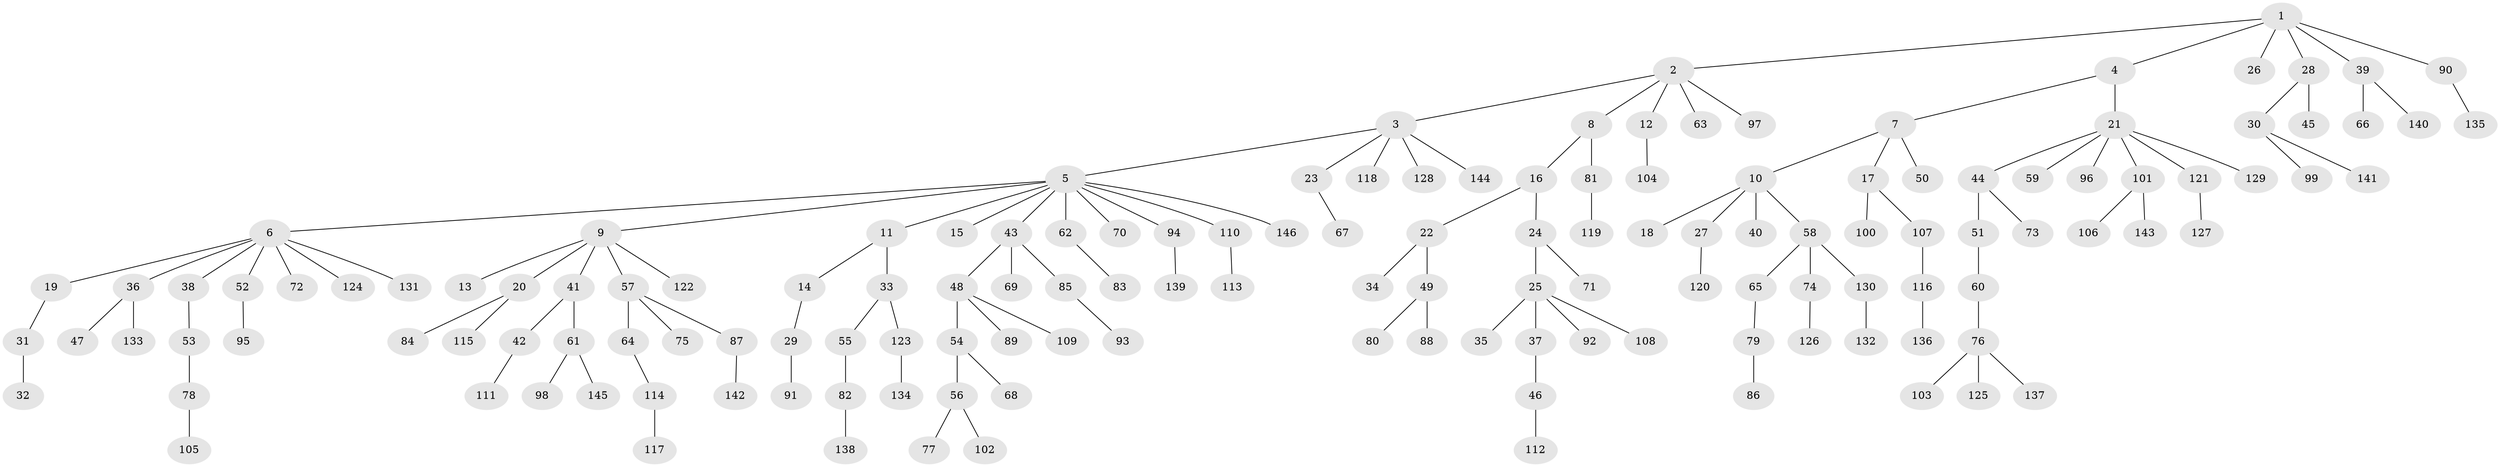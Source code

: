 // coarse degree distribution, {9: 0.011494252873563218, 6: 0.022988505747126436, 3: 0.16091954022988506, 11: 0.011494252873563218, 8: 0.011494252873563218, 4: 0.022988505747126436, 5: 0.011494252873563218, 1: 0.6091954022988506, 2: 0.13793103448275862}
// Generated by graph-tools (version 1.1) at 2025/19/03/04/25 18:19:12]
// undirected, 146 vertices, 145 edges
graph export_dot {
graph [start="1"]
  node [color=gray90,style=filled];
  1;
  2;
  3;
  4;
  5;
  6;
  7;
  8;
  9;
  10;
  11;
  12;
  13;
  14;
  15;
  16;
  17;
  18;
  19;
  20;
  21;
  22;
  23;
  24;
  25;
  26;
  27;
  28;
  29;
  30;
  31;
  32;
  33;
  34;
  35;
  36;
  37;
  38;
  39;
  40;
  41;
  42;
  43;
  44;
  45;
  46;
  47;
  48;
  49;
  50;
  51;
  52;
  53;
  54;
  55;
  56;
  57;
  58;
  59;
  60;
  61;
  62;
  63;
  64;
  65;
  66;
  67;
  68;
  69;
  70;
  71;
  72;
  73;
  74;
  75;
  76;
  77;
  78;
  79;
  80;
  81;
  82;
  83;
  84;
  85;
  86;
  87;
  88;
  89;
  90;
  91;
  92;
  93;
  94;
  95;
  96;
  97;
  98;
  99;
  100;
  101;
  102;
  103;
  104;
  105;
  106;
  107;
  108;
  109;
  110;
  111;
  112;
  113;
  114;
  115;
  116;
  117;
  118;
  119;
  120;
  121;
  122;
  123;
  124;
  125;
  126;
  127;
  128;
  129;
  130;
  131;
  132;
  133;
  134;
  135;
  136;
  137;
  138;
  139;
  140;
  141;
  142;
  143;
  144;
  145;
  146;
  1 -- 2;
  1 -- 4;
  1 -- 26;
  1 -- 28;
  1 -- 39;
  1 -- 90;
  2 -- 3;
  2 -- 8;
  2 -- 12;
  2 -- 63;
  2 -- 97;
  3 -- 5;
  3 -- 23;
  3 -- 118;
  3 -- 128;
  3 -- 144;
  4 -- 7;
  4 -- 21;
  5 -- 6;
  5 -- 9;
  5 -- 11;
  5 -- 15;
  5 -- 43;
  5 -- 62;
  5 -- 70;
  5 -- 94;
  5 -- 110;
  5 -- 146;
  6 -- 19;
  6 -- 36;
  6 -- 38;
  6 -- 52;
  6 -- 72;
  6 -- 124;
  6 -- 131;
  7 -- 10;
  7 -- 17;
  7 -- 50;
  8 -- 16;
  8 -- 81;
  9 -- 13;
  9 -- 20;
  9 -- 41;
  9 -- 57;
  9 -- 122;
  10 -- 18;
  10 -- 27;
  10 -- 40;
  10 -- 58;
  11 -- 14;
  11 -- 33;
  12 -- 104;
  14 -- 29;
  16 -- 22;
  16 -- 24;
  17 -- 100;
  17 -- 107;
  19 -- 31;
  20 -- 84;
  20 -- 115;
  21 -- 44;
  21 -- 59;
  21 -- 96;
  21 -- 101;
  21 -- 121;
  21 -- 129;
  22 -- 34;
  22 -- 49;
  23 -- 67;
  24 -- 25;
  24 -- 71;
  25 -- 35;
  25 -- 37;
  25 -- 92;
  25 -- 108;
  27 -- 120;
  28 -- 30;
  28 -- 45;
  29 -- 91;
  30 -- 99;
  30 -- 141;
  31 -- 32;
  33 -- 55;
  33 -- 123;
  36 -- 47;
  36 -- 133;
  37 -- 46;
  38 -- 53;
  39 -- 66;
  39 -- 140;
  41 -- 42;
  41 -- 61;
  42 -- 111;
  43 -- 48;
  43 -- 69;
  43 -- 85;
  44 -- 51;
  44 -- 73;
  46 -- 112;
  48 -- 54;
  48 -- 89;
  48 -- 109;
  49 -- 80;
  49 -- 88;
  51 -- 60;
  52 -- 95;
  53 -- 78;
  54 -- 56;
  54 -- 68;
  55 -- 82;
  56 -- 77;
  56 -- 102;
  57 -- 64;
  57 -- 75;
  57 -- 87;
  58 -- 65;
  58 -- 74;
  58 -- 130;
  60 -- 76;
  61 -- 98;
  61 -- 145;
  62 -- 83;
  64 -- 114;
  65 -- 79;
  74 -- 126;
  76 -- 103;
  76 -- 125;
  76 -- 137;
  78 -- 105;
  79 -- 86;
  81 -- 119;
  82 -- 138;
  85 -- 93;
  87 -- 142;
  90 -- 135;
  94 -- 139;
  101 -- 106;
  101 -- 143;
  107 -- 116;
  110 -- 113;
  114 -- 117;
  116 -- 136;
  121 -- 127;
  123 -- 134;
  130 -- 132;
}

